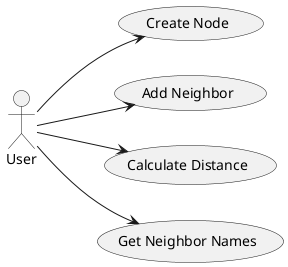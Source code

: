 @startuml
left to right direction
actor User

usecase UC1 as "Create Node"
usecase UC2 as "Add Neighbor"
usecase UC3 as "Calculate Distance"
usecase UC4 as "Get Neighbor Names"

User --> UC1
User --> UC2
User --> UC3
User --> UC4

@enduml
